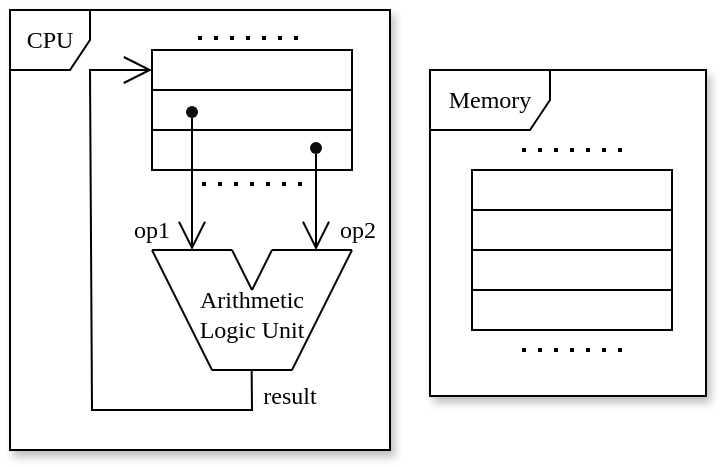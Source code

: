 <mxfile version="21.6.8" type="device">
  <diagram name="Page-1" id="P7CtUTm06KZDMbXTv__Z">
    <mxGraphModel dx="1182" dy="690" grid="1" gridSize="10" guides="1" tooltips="1" connect="1" arrows="1" fold="1" page="1" pageScale="1" pageWidth="850" pageHeight="1100" math="0" shadow="0">
      <root>
        <mxCell id="0" />
        <mxCell id="1" parent="0" />
        <mxCell id="8AzBk0sxqxmLiuohR-n9-1" value="" style="rounded=0;whiteSpace=wrap;html=1;shadow=1;fontFamily=Computer Modern;" parent="1" vertex="1">
          <mxGeometry x="400" y="240" width="138" height="163" as="geometry" />
        </mxCell>
        <mxCell id="8AzBk0sxqxmLiuohR-n9-2" value="" style="rounded=0;whiteSpace=wrap;html=1;shadow=1;fontFamily=Computer Modern;" parent="1" vertex="1">
          <mxGeometry x="190" y="210" width="190" height="220" as="geometry" />
        </mxCell>
        <mxCell id="8AzBk0sxqxmLiuohR-n9-3" value="" style="rounded=0;whiteSpace=wrap;html=1;fontFamily=Computer Modern;" parent="1" vertex="1">
          <mxGeometry x="261" y="270" width="100" height="20" as="geometry" />
        </mxCell>
        <mxCell id="8AzBk0sxqxmLiuohR-n9-4" value="" style="endArrow=none;html=1;rounded=0;fontFamily=Computer Modern;" parent="1" edge="1">
          <mxGeometry width="50" height="50" relative="1" as="geometry">
            <mxPoint x="261" y="330" as="sourcePoint" />
            <mxPoint x="301" y="330" as="targetPoint" />
            <Array as="points">
              <mxPoint x="281" y="330" />
            </Array>
          </mxGeometry>
        </mxCell>
        <mxCell id="8AzBk0sxqxmLiuohR-n9-5" value="" style="endArrow=none;html=1;rounded=0;fontFamily=Computer Modern;" parent="1" edge="1">
          <mxGeometry width="50" height="50" relative="1" as="geometry">
            <mxPoint x="261" y="330" as="sourcePoint" />
            <mxPoint x="291" y="390" as="targetPoint" />
          </mxGeometry>
        </mxCell>
        <mxCell id="8AzBk0sxqxmLiuohR-n9-6" value="" style="endArrow=none;html=1;rounded=0;fontFamily=Computer Modern;" parent="1" edge="1">
          <mxGeometry width="50" height="50" relative="1" as="geometry">
            <mxPoint x="301" y="330" as="sourcePoint" />
            <mxPoint x="311" y="350" as="targetPoint" />
          </mxGeometry>
        </mxCell>
        <mxCell id="8AzBk0sxqxmLiuohR-n9-7" value="" style="endArrow=none;html=1;rounded=0;fontFamily=Computer Modern;" parent="1" edge="1">
          <mxGeometry width="50" height="50" relative="1" as="geometry">
            <mxPoint x="321" y="330" as="sourcePoint" />
            <mxPoint x="311" y="350" as="targetPoint" />
          </mxGeometry>
        </mxCell>
        <mxCell id="8AzBk0sxqxmLiuohR-n9-8" value="" style="endArrow=none;html=1;rounded=0;fontFamily=Computer Modern;" parent="1" edge="1">
          <mxGeometry width="50" height="50" relative="1" as="geometry">
            <mxPoint x="321" y="330" as="sourcePoint" />
            <mxPoint x="361" y="330" as="targetPoint" />
          </mxGeometry>
        </mxCell>
        <mxCell id="8AzBk0sxqxmLiuohR-n9-9" value="" style="endArrow=none;html=1;rounded=0;fontFamily=Computer Modern;" parent="1" edge="1">
          <mxGeometry width="50" height="50" relative="1" as="geometry">
            <mxPoint x="361" y="330" as="sourcePoint" />
            <mxPoint x="331" y="390" as="targetPoint" />
          </mxGeometry>
        </mxCell>
        <mxCell id="8AzBk0sxqxmLiuohR-n9-10" value="" style="endArrow=none;html=1;rounded=0;fontFamily=Computer Modern;" parent="1" edge="1">
          <mxGeometry width="50" height="50" relative="1" as="geometry">
            <mxPoint x="291" y="390" as="sourcePoint" />
            <mxPoint x="331" y="390" as="targetPoint" />
          </mxGeometry>
        </mxCell>
        <mxCell id="8AzBk0sxqxmLiuohR-n9-11" value="Arithmetic&lt;br&gt;Logic Unit" style="text;html=1;strokeColor=none;fillColor=none;align=center;verticalAlign=middle;whiteSpace=wrap;rounded=0;fontFamily=Computer Modern;" parent="1" vertex="1">
          <mxGeometry x="276.25" y="345" width="69.5" height="34" as="geometry" />
        </mxCell>
        <mxCell id="8AzBk0sxqxmLiuohR-n9-12" value="" style="endArrow=open;endFill=1;endSize=12;html=1;rounded=0;entryX=0;entryY=0.5;entryDx=0;entryDy=0;fontFamily=Computer Modern;" parent="1" target="8AzBk0sxqxmLiuohR-n9-25" edge="1">
          <mxGeometry width="160" relative="1" as="geometry">
            <mxPoint x="310.83" y="390" as="sourcePoint" />
            <mxPoint x="310.83" y="430" as="targetPoint" />
            <Array as="points">
              <mxPoint x="311" y="410" />
              <mxPoint x="231" y="410" />
              <mxPoint x="230" y="240" />
            </Array>
          </mxGeometry>
        </mxCell>
        <mxCell id="8AzBk0sxqxmLiuohR-n9-13" value="CPU" style="shape=umlFrame;whiteSpace=wrap;html=1;pointerEvents=0;fontFamily=Computer Modern;width=40;height=30;" parent="1" vertex="1">
          <mxGeometry x="190" y="210" width="190" height="220" as="geometry" />
        </mxCell>
        <mxCell id="8AzBk0sxqxmLiuohR-n9-14" value="" style="rounded=0;whiteSpace=wrap;html=1;fontFamily=Computer Modern;" parent="1" vertex="1">
          <mxGeometry x="421" y="350" width="100" height="20" as="geometry" />
        </mxCell>
        <mxCell id="8AzBk0sxqxmLiuohR-n9-15" value="" style="rounded=0;whiteSpace=wrap;html=1;fontFamily=Computer Modern;" parent="1" vertex="1">
          <mxGeometry x="421" y="290" width="100" height="20" as="geometry" />
        </mxCell>
        <mxCell id="8AzBk0sxqxmLiuohR-n9-16" value="" style="endArrow=none;dashed=1;html=1;dashPattern=1 3;strokeWidth=2;rounded=0;fontFamily=Computer Modern;" parent="1" edge="1">
          <mxGeometry width="50" height="50" relative="1" as="geometry">
            <mxPoint x="446" y="380" as="sourcePoint" />
            <mxPoint x="496" y="380" as="targetPoint" />
          </mxGeometry>
        </mxCell>
        <mxCell id="8AzBk0sxqxmLiuohR-n9-17" value="" style="endArrow=none;dashed=1;html=1;dashPattern=1 3;strokeWidth=2;rounded=0;fontFamily=Computer Modern;" parent="1" edge="1">
          <mxGeometry width="50" height="50" relative="1" as="geometry">
            <mxPoint x="446" y="280" as="sourcePoint" />
            <mxPoint x="496" y="280" as="targetPoint" />
          </mxGeometry>
        </mxCell>
        <mxCell id="8AzBk0sxqxmLiuohR-n9-18" value="" style="rounded=0;whiteSpace=wrap;html=1;fontFamily=Computer Modern;" parent="1" vertex="1">
          <mxGeometry x="421" y="310" width="100" height="20" as="geometry" />
        </mxCell>
        <mxCell id="8AzBk0sxqxmLiuohR-n9-19" value="" style="rounded=0;whiteSpace=wrap;html=1;fontFamily=Computer Modern;" parent="1" vertex="1">
          <mxGeometry x="421" y="330" width="100" height="20" as="geometry" />
        </mxCell>
        <mxCell id="8AzBk0sxqxmLiuohR-n9-20" value="Memory" style="shape=umlFrame;whiteSpace=wrap;html=1;pointerEvents=0;fontFamily=Computer Modern;" parent="1" vertex="1">
          <mxGeometry x="400" y="240" width="138" height="163" as="geometry" />
        </mxCell>
        <mxCell id="8AzBk0sxqxmLiuohR-n9-23" value="" style="endArrow=none;dashed=1;html=1;dashPattern=1 3;strokeWidth=2;rounded=0;fontFamily=Computer Modern;" parent="1" edge="1">
          <mxGeometry width="50" height="50" relative="1" as="geometry">
            <mxPoint x="286" y="297" as="sourcePoint" />
            <mxPoint x="336" y="297" as="targetPoint" />
          </mxGeometry>
        </mxCell>
        <mxCell id="8AzBk0sxqxmLiuohR-n9-24" value="" style="rounded=0;whiteSpace=wrap;html=1;fontFamily=Computer Modern;" parent="1" vertex="1">
          <mxGeometry x="261" y="250" width="100" height="20" as="geometry" />
        </mxCell>
        <mxCell id="8AzBk0sxqxmLiuohR-n9-25" value="" style="rounded=0;whiteSpace=wrap;html=1;fontFamily=Computer Modern;" parent="1" vertex="1">
          <mxGeometry x="261" y="230" width="100" height="20" as="geometry" />
        </mxCell>
        <mxCell id="8AzBk0sxqxmLiuohR-n9-26" value="" style="endArrow=none;dashed=1;html=1;dashPattern=1 3;strokeWidth=2;rounded=0;fontFamily=Computer Modern;" parent="1" edge="1">
          <mxGeometry width="50" height="50" relative="1" as="geometry">
            <mxPoint x="284" y="224" as="sourcePoint" />
            <mxPoint x="334" y="224" as="targetPoint" />
          </mxGeometry>
        </mxCell>
        <mxCell id="8AzBk0sxqxmLiuohR-n9-27" value="" style="ellipse;whiteSpace=wrap;html=1;aspect=fixed;strokeColor=none;fillColor=#0D0D0D;fontFamily=Computer Modern;" parent="1" vertex="1">
          <mxGeometry x="278" y="258" width="6" height="6" as="geometry" />
        </mxCell>
        <mxCell id="8AzBk0sxqxmLiuohR-n9-28" value="" style="endArrow=open;endFill=1;endSize=12;html=1;rounded=0;exitX=0.5;exitY=1;exitDx=0;exitDy=0;fontFamily=Computer Modern;" parent="1" source="8AzBk0sxqxmLiuohR-n9-27" edge="1">
          <mxGeometry width="160" relative="1" as="geometry">
            <mxPoint x="281" y="290" as="sourcePoint" />
            <mxPoint x="281" y="330" as="targetPoint" />
          </mxGeometry>
        </mxCell>
        <mxCell id="8AzBk0sxqxmLiuohR-n9-30" value="" style="ellipse;whiteSpace=wrap;html=1;aspect=fixed;strokeColor=none;fillColor=#0D0D0D;fontFamily=Computer Modern;" parent="1" vertex="1">
          <mxGeometry x="340" y="276" width="6" height="6" as="geometry" />
        </mxCell>
        <mxCell id="8AzBk0sxqxmLiuohR-n9-31" value="" style="endArrow=open;endFill=1;endSize=12;html=1;rounded=0;exitX=0.5;exitY=1;exitDx=0;exitDy=0;fontFamily=Computer Modern;" parent="1" source="8AzBk0sxqxmLiuohR-n9-30" edge="1">
          <mxGeometry width="160" relative="1" as="geometry">
            <mxPoint x="343" y="290" as="sourcePoint" />
            <mxPoint x="343" y="330" as="targetPoint" />
          </mxGeometry>
        </mxCell>
        <mxCell id="gtT7JHh78fobFrsY_Pcf-1" value="result" style="text;html=1;strokeColor=none;fillColor=none;align=center;verticalAlign=middle;whiteSpace=wrap;rounded=0;fontFamily=Computer Modern;" vertex="1" parent="1">
          <mxGeometry x="314.25" y="396" width="31.75" height="14" as="geometry" />
        </mxCell>
        <mxCell id="gtT7JHh78fobFrsY_Pcf-2" value="op1" style="text;html=1;strokeColor=none;fillColor=none;align=center;verticalAlign=middle;whiteSpace=wrap;rounded=0;fontFamily=Computer Modern;" vertex="1" parent="1">
          <mxGeometry x="244.5" y="313" width="31.75" height="14" as="geometry" />
        </mxCell>
        <mxCell id="gtT7JHh78fobFrsY_Pcf-3" value="op2" style="text;html=1;strokeColor=none;fillColor=none;align=center;verticalAlign=middle;whiteSpace=wrap;rounded=0;fontFamily=Computer Modern;" vertex="1" parent="1">
          <mxGeometry x="348.25" y="313" width="31.75" height="14" as="geometry" />
        </mxCell>
      </root>
    </mxGraphModel>
  </diagram>
</mxfile>
